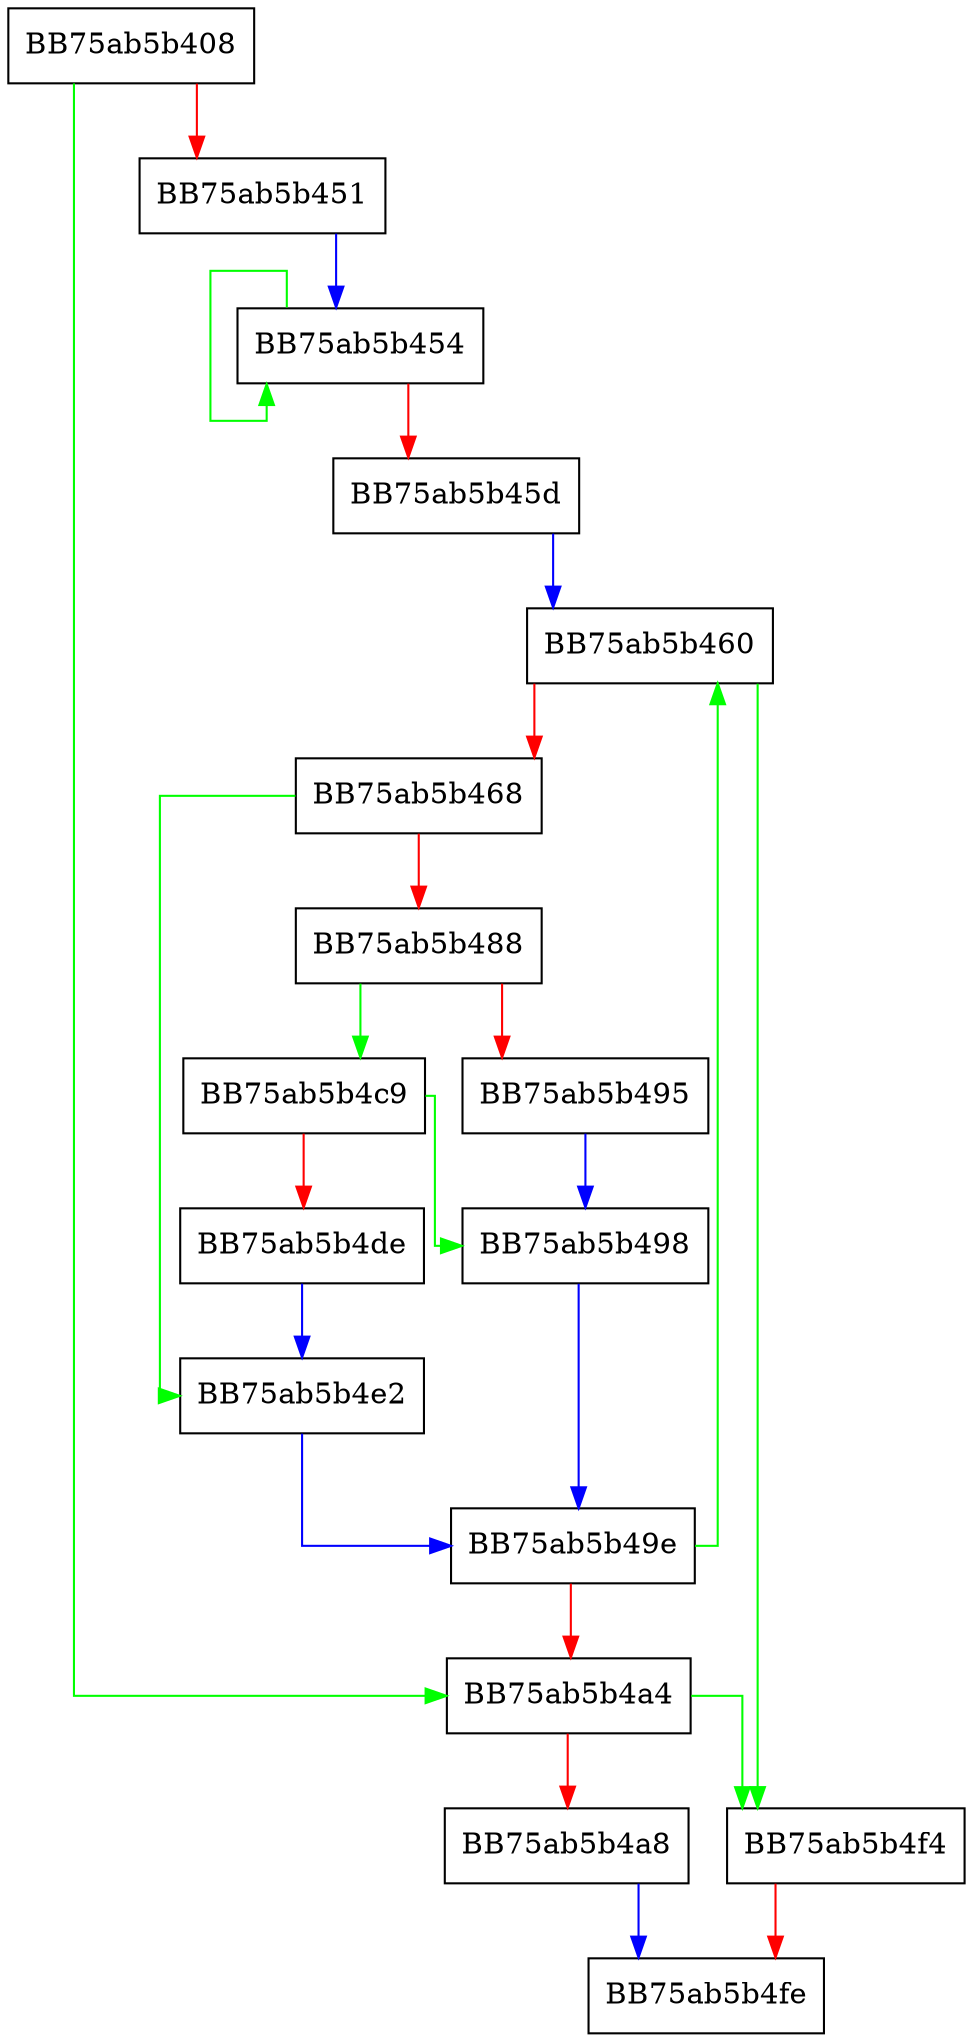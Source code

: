 digraph vdbeSorterAddToTree {
  node [shape="box"];
  graph [splines=ortho];
  BB75ab5b408 -> BB75ab5b4a4 [color="green"];
  BB75ab5b408 -> BB75ab5b451 [color="red"];
  BB75ab5b451 -> BB75ab5b454 [color="blue"];
  BB75ab5b454 -> BB75ab5b454 [color="green"];
  BB75ab5b454 -> BB75ab5b45d [color="red"];
  BB75ab5b45d -> BB75ab5b460 [color="blue"];
  BB75ab5b460 -> BB75ab5b4f4 [color="green"];
  BB75ab5b460 -> BB75ab5b468 [color="red"];
  BB75ab5b468 -> BB75ab5b4e2 [color="green"];
  BB75ab5b468 -> BB75ab5b488 [color="red"];
  BB75ab5b488 -> BB75ab5b4c9 [color="green"];
  BB75ab5b488 -> BB75ab5b495 [color="red"];
  BB75ab5b495 -> BB75ab5b498 [color="blue"];
  BB75ab5b498 -> BB75ab5b49e [color="blue"];
  BB75ab5b49e -> BB75ab5b460 [color="green"];
  BB75ab5b49e -> BB75ab5b4a4 [color="red"];
  BB75ab5b4a4 -> BB75ab5b4f4 [color="green"];
  BB75ab5b4a4 -> BB75ab5b4a8 [color="red"];
  BB75ab5b4a8 -> BB75ab5b4fe [color="blue"];
  BB75ab5b4c9 -> BB75ab5b498 [color="green"];
  BB75ab5b4c9 -> BB75ab5b4de [color="red"];
  BB75ab5b4de -> BB75ab5b4e2 [color="blue"];
  BB75ab5b4e2 -> BB75ab5b49e [color="blue"];
  BB75ab5b4f4 -> BB75ab5b4fe [color="red"];
}